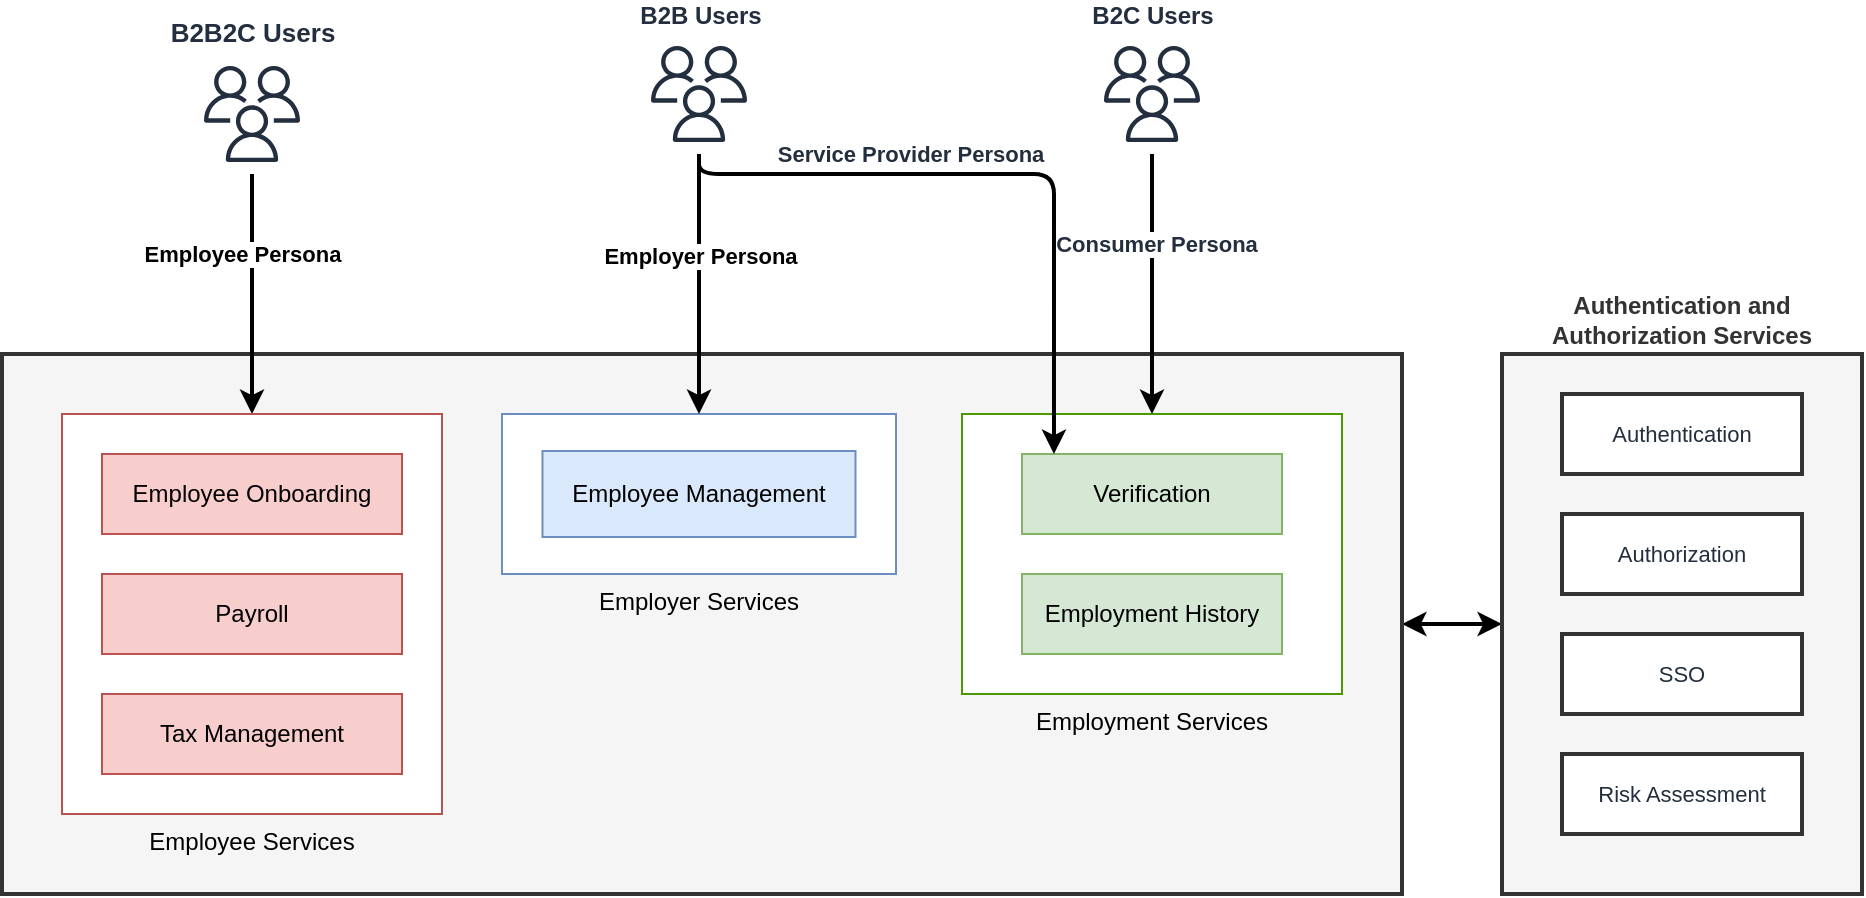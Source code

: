 <mxfile version="17.1.3" type="github"><diagram id="ph6kFKLF23NnV0sInsYU" name="Page-1"><mxGraphModel dx="2912" dy="1056" grid="1" gridSize="10" guides="1" tooltips="1" connect="1" arrows="1" fold="1" page="1" pageScale="1" pageWidth="850" pageHeight="1100" math="0" shadow="0"><root><mxCell id="0"/><mxCell id="1" parent="0"/><mxCell id="e25fCHqF_XSICWRYhGp0-1" value="B2B Users" style="sketch=0;outlineConnect=0;fontColor=#232F3E;gradientColor=none;strokeColor=#232F3E;fillColor=#ffffff;dashed=0;verticalLabelPosition=top;verticalAlign=bottom;align=center;html=1;fontSize=12;fontStyle=1;aspect=fixed;shape=mxgraph.aws4.resourceIcon;resIcon=mxgraph.aws4.users;labelPosition=center;" vertex="1" parent="1"><mxGeometry x="128.5" y="170" width="60" height="60" as="geometry"/></mxCell><mxCell id="e25fCHqF_XSICWRYhGp0-2" value="B2C Users" style="sketch=0;outlineConnect=0;fontColor=#232F3E;gradientColor=none;strokeColor=#232F3E;fillColor=#ffffff;dashed=0;verticalLabelPosition=top;verticalAlign=bottom;align=center;html=1;fontSize=12;fontStyle=1;aspect=fixed;shape=mxgraph.aws4.resourceIcon;resIcon=mxgraph.aws4.users;labelPosition=center;" vertex="1" parent="1"><mxGeometry x="355" y="170" width="60" height="60" as="geometry"/></mxCell><mxCell id="e25fCHqF_XSICWRYhGp0-43" style="edgeStyle=orthogonalEdgeStyle;rounded=1;orthogonalLoop=1;jettySize=auto;html=1;exitX=1;exitY=0.5;exitDx=0;exitDy=0;entryX=0;entryY=0.5;entryDx=0;entryDy=0;labelBackgroundColor=default;fontFamily=Helvetica;fontSize=11;fontColor=#232F3E;endArrow=classic;strokeColor=default;strokeWidth=2;startArrow=classic;startFill=1;" edge="1" parent="1" source="e25fCHqF_XSICWRYhGp0-9" target="e25fCHqF_XSICWRYhGp0-38"><mxGeometry relative="1" as="geometry"/></mxCell><mxCell id="e25fCHqF_XSICWRYhGp0-9" value="" style="rounded=0;whiteSpace=wrap;html=1;fillColor=#f5f5f5;fontColor=#333333;strokeColor=#333333;strokeWidth=2;" vertex="1" parent="1"><mxGeometry x="-190" y="330" width="700" height="270" as="geometry"/></mxCell><mxCell id="e25fCHqF_XSICWRYhGp0-22" value="Employee Persona" style="edgeStyle=orthogonalEdgeStyle;rounded=1;orthogonalLoop=1;jettySize=auto;html=1;entryX=0.5;entryY=0;entryDx=0;entryDy=0;strokeWidth=2;fontStyle=1" edge="1" parent="1" source="e25fCHqF_XSICWRYhGp0-3" target="e25fCHqF_XSICWRYhGp0-13"><mxGeometry x="-0.333" y="-5" relative="1" as="geometry"><mxPoint as="offset"/></mxGeometry></mxCell><mxCell id="e25fCHqF_XSICWRYhGp0-3" value="&lt;font style=&quot;font-size: 13px&quot;&gt;&lt;b&gt;B2B2C Users&lt;/b&gt;&lt;/font&gt;" style="sketch=0;outlineConnect=0;fontColor=#232F3E;gradientColor=none;strokeColor=#232F3E;fillColor=#ffffff;dashed=0;verticalLabelPosition=top;verticalAlign=bottom;align=center;html=1;fontSize=12;fontStyle=0;aspect=fixed;shape=mxgraph.aws4.resourceIcon;resIcon=mxgraph.aws4.users;labelPosition=center;" vertex="1" parent="1"><mxGeometry x="-95" y="180" width="60" height="60" as="geometry"/></mxCell><mxCell id="e25fCHqF_XSICWRYhGp0-14" value="Employment Services" style="rounded=0;whiteSpace=wrap;html=1;labelPosition=center;verticalLabelPosition=bottom;align=center;verticalAlign=top;strokeColor=#4D9900;" vertex="1" parent="1"><mxGeometry x="290" y="360" width="190" height="140" as="geometry"/></mxCell><mxCell id="e25fCHqF_XSICWRYhGp0-21" value="Employer Services" style="rounded=0;whiteSpace=wrap;html=1;labelPosition=center;verticalLabelPosition=bottom;align=center;verticalAlign=top;fillColor=#FFFFFF;strokeColor=#6c8ebf;" vertex="1" parent="1"><mxGeometry x="60" y="360" width="197" height="80" as="geometry"/></mxCell><mxCell id="e25fCHqF_XSICWRYhGp0-16" value="Verification" style="rounded=0;whiteSpace=wrap;html=1;fillColor=#d5e8d4;strokeColor=#82b366;" vertex="1" parent="1"><mxGeometry x="320" y="380" width="130" height="40" as="geometry"/></mxCell><mxCell id="e25fCHqF_XSICWRYhGp0-17" value="Employment History" style="rounded=0;whiteSpace=wrap;html=1;fillColor=#d5e8d4;strokeColor=#82b366;" vertex="1" parent="1"><mxGeometry x="320" y="440" width="130" height="40" as="geometry"/></mxCell><mxCell id="e25fCHqF_XSICWRYhGp0-18" style="edgeStyle=orthogonalEdgeStyle;rounded=1;orthogonalLoop=1;jettySize=auto;html=1;entryX=0.5;entryY=0;entryDx=0;entryDy=0;strokeWidth=2;" edge="1" parent="1" source="e25fCHqF_XSICWRYhGp0-1" target="e25fCHqF_XSICWRYhGp0-21"><mxGeometry relative="1" as="geometry"/></mxCell><mxCell id="e25fCHqF_XSICWRYhGp0-28" value="Employer Persona" style="edgeLabel;html=1;align=center;verticalAlign=middle;resizable=0;points=[];fontSize=11;fontFamily=Helvetica;fontColor=default;fontStyle=1" vertex="1" connectable="0" parent="e25fCHqF_XSICWRYhGp0-18"><mxGeometry x="0.252" relative="1" as="geometry"><mxPoint y="-31" as="offset"/></mxGeometry></mxCell><mxCell id="e25fCHqF_XSICWRYhGp0-11" value="Employee Management" style="rounded=0;whiteSpace=wrap;html=1;fillColor=#dae8fc;strokeColor=#6c8ebf;" vertex="1" parent="1"><mxGeometry x="80.25" y="378.5" width="156.5" height="43" as="geometry"/></mxCell><mxCell id="e25fCHqF_XSICWRYhGp0-13" value="Employee Services" style="rounded=0;whiteSpace=wrap;html=1;labelPosition=center;verticalLabelPosition=bottom;align=center;verticalAlign=top;fillColor=#FFFFFF;strokeColor=#b85450;" vertex="1" parent="1"><mxGeometry x="-160" y="360" width="190" height="200" as="geometry"/></mxCell><mxCell id="e25fCHqF_XSICWRYhGp0-10" value="Employee Onboarding" style="rounded=0;whiteSpace=wrap;html=1;fillColor=#f8cecc;strokeColor=#b85450;" vertex="1" parent="1"><mxGeometry x="-140" y="380" width="150" height="40" as="geometry"/></mxCell><mxCell id="e25fCHqF_XSICWRYhGp0-12" value="Payroll " style="rounded=0;whiteSpace=wrap;html=1;fillColor=#f8cecc;strokeColor=#b85450;" vertex="1" parent="1"><mxGeometry x="-140" y="440" width="150" height="40" as="geometry"/></mxCell><mxCell id="e25fCHqF_XSICWRYhGp0-15" value="Tax Management" style="rounded=0;whiteSpace=wrap;html=1;fillColor=#f8cecc;strokeColor=#b85450;" vertex="1" parent="1"><mxGeometry x="-140" y="500" width="150" height="40" as="geometry"/></mxCell><mxCell id="e25fCHqF_XSICWRYhGp0-35" style="edgeStyle=orthogonalEdgeStyle;rounded=1;orthogonalLoop=1;jettySize=auto;html=1;labelBackgroundColor=default;fontFamily=Helvetica;fontSize=13;fontColor=#232F3E;endArrow=classic;strokeColor=default;strokeWidth=2;" edge="1" parent="1" source="e25fCHqF_XSICWRYhGp0-2" target="e25fCHqF_XSICWRYhGp0-14"><mxGeometry relative="1" as="geometry"/></mxCell><mxCell id="e25fCHqF_XSICWRYhGp0-37" value="Consumer Persona" style="edgeLabel;html=1;align=center;verticalAlign=middle;resizable=0;points=[];fontSize=11;fontFamily=Helvetica;fontColor=#232F3E;fontStyle=1" vertex="1" connectable="0" parent="e25fCHqF_XSICWRYhGp0-35"><mxGeometry x="-0.308" y="2" relative="1" as="geometry"><mxPoint as="offset"/></mxGeometry></mxCell><mxCell id="e25fCHqF_XSICWRYhGp0-36" value="Service Provider Persona" style="edgeStyle=orthogonalEdgeStyle;rounded=1;orthogonalLoop=1;jettySize=auto;html=1;entryX=0.123;entryY=0;entryDx=0;entryDy=0;labelBackgroundColor=default;fontFamily=Helvetica;fontSize=11;fontColor=#232F3E;endArrow=classic;strokeColor=default;strokeWidth=2;fontStyle=1;entryPerimeter=0;" edge="1" parent="1" target="e25fCHqF_XSICWRYhGp0-16"><mxGeometry x="-0.294" y="10" relative="1" as="geometry"><mxPoint x="158.5" y="230" as="sourcePoint"/><mxPoint x="352.5" y="380" as="targetPoint"/><Array as="points"><mxPoint x="159" y="240"/><mxPoint x="336" y="240"/></Array><mxPoint as="offset"/></mxGeometry></mxCell><mxCell id="e25fCHqF_XSICWRYhGp0-38" value="Authentication and Authorization Services" style="rounded=0;whiteSpace=wrap;html=1;fillColor=#f5f5f5;fontColor=#333333;strokeColor=#333333;strokeWidth=2;labelPosition=center;verticalLabelPosition=top;align=center;verticalAlign=bottom;fontStyle=1" vertex="1" parent="1"><mxGeometry x="560" y="330" width="180" height="270" as="geometry"/></mxCell><mxCell id="e25fCHqF_XSICWRYhGp0-39" value="Authentication" style="rounded=0;whiteSpace=wrap;html=1;dashed=0;sketch=0;fontFamily=Helvetica;fontSize=11;fontColor=#232F3E;strokeColor=#333333;strokeWidth=2;fillColor=#FFFFFF;gradientColor=#ffffff;" vertex="1" parent="1"><mxGeometry x="590" y="350" width="120" height="40" as="geometry"/></mxCell><mxCell id="e25fCHqF_XSICWRYhGp0-40" value="Authorization" style="rounded=0;whiteSpace=wrap;html=1;dashed=0;sketch=0;fontFamily=Helvetica;fontSize=11;fontColor=#232F3E;strokeColor=#333333;strokeWidth=2;fillColor=#FFFFFF;gradientColor=#ffffff;" vertex="1" parent="1"><mxGeometry x="590" y="410" width="120" height="40" as="geometry"/></mxCell><mxCell id="e25fCHqF_XSICWRYhGp0-41" value="SSO" style="rounded=0;whiteSpace=wrap;html=1;dashed=0;sketch=0;fontFamily=Helvetica;fontSize=11;fontColor=#232F3E;strokeColor=#333333;strokeWidth=2;fillColor=#FFFFFF;gradientColor=#ffffff;" vertex="1" parent="1"><mxGeometry x="590" y="470" width="120" height="40" as="geometry"/></mxCell><mxCell id="e25fCHqF_XSICWRYhGp0-42" value="Risk Assessment" style="rounded=0;whiteSpace=wrap;html=1;dashed=0;sketch=0;fontFamily=Helvetica;fontSize=11;fontColor=#232F3E;strokeColor=#333333;strokeWidth=2;fillColor=#FFFFFF;gradientColor=#ffffff;" vertex="1" parent="1"><mxGeometry x="590" y="530" width="120" height="40" as="geometry"/></mxCell></root></mxGraphModel></diagram></mxfile>